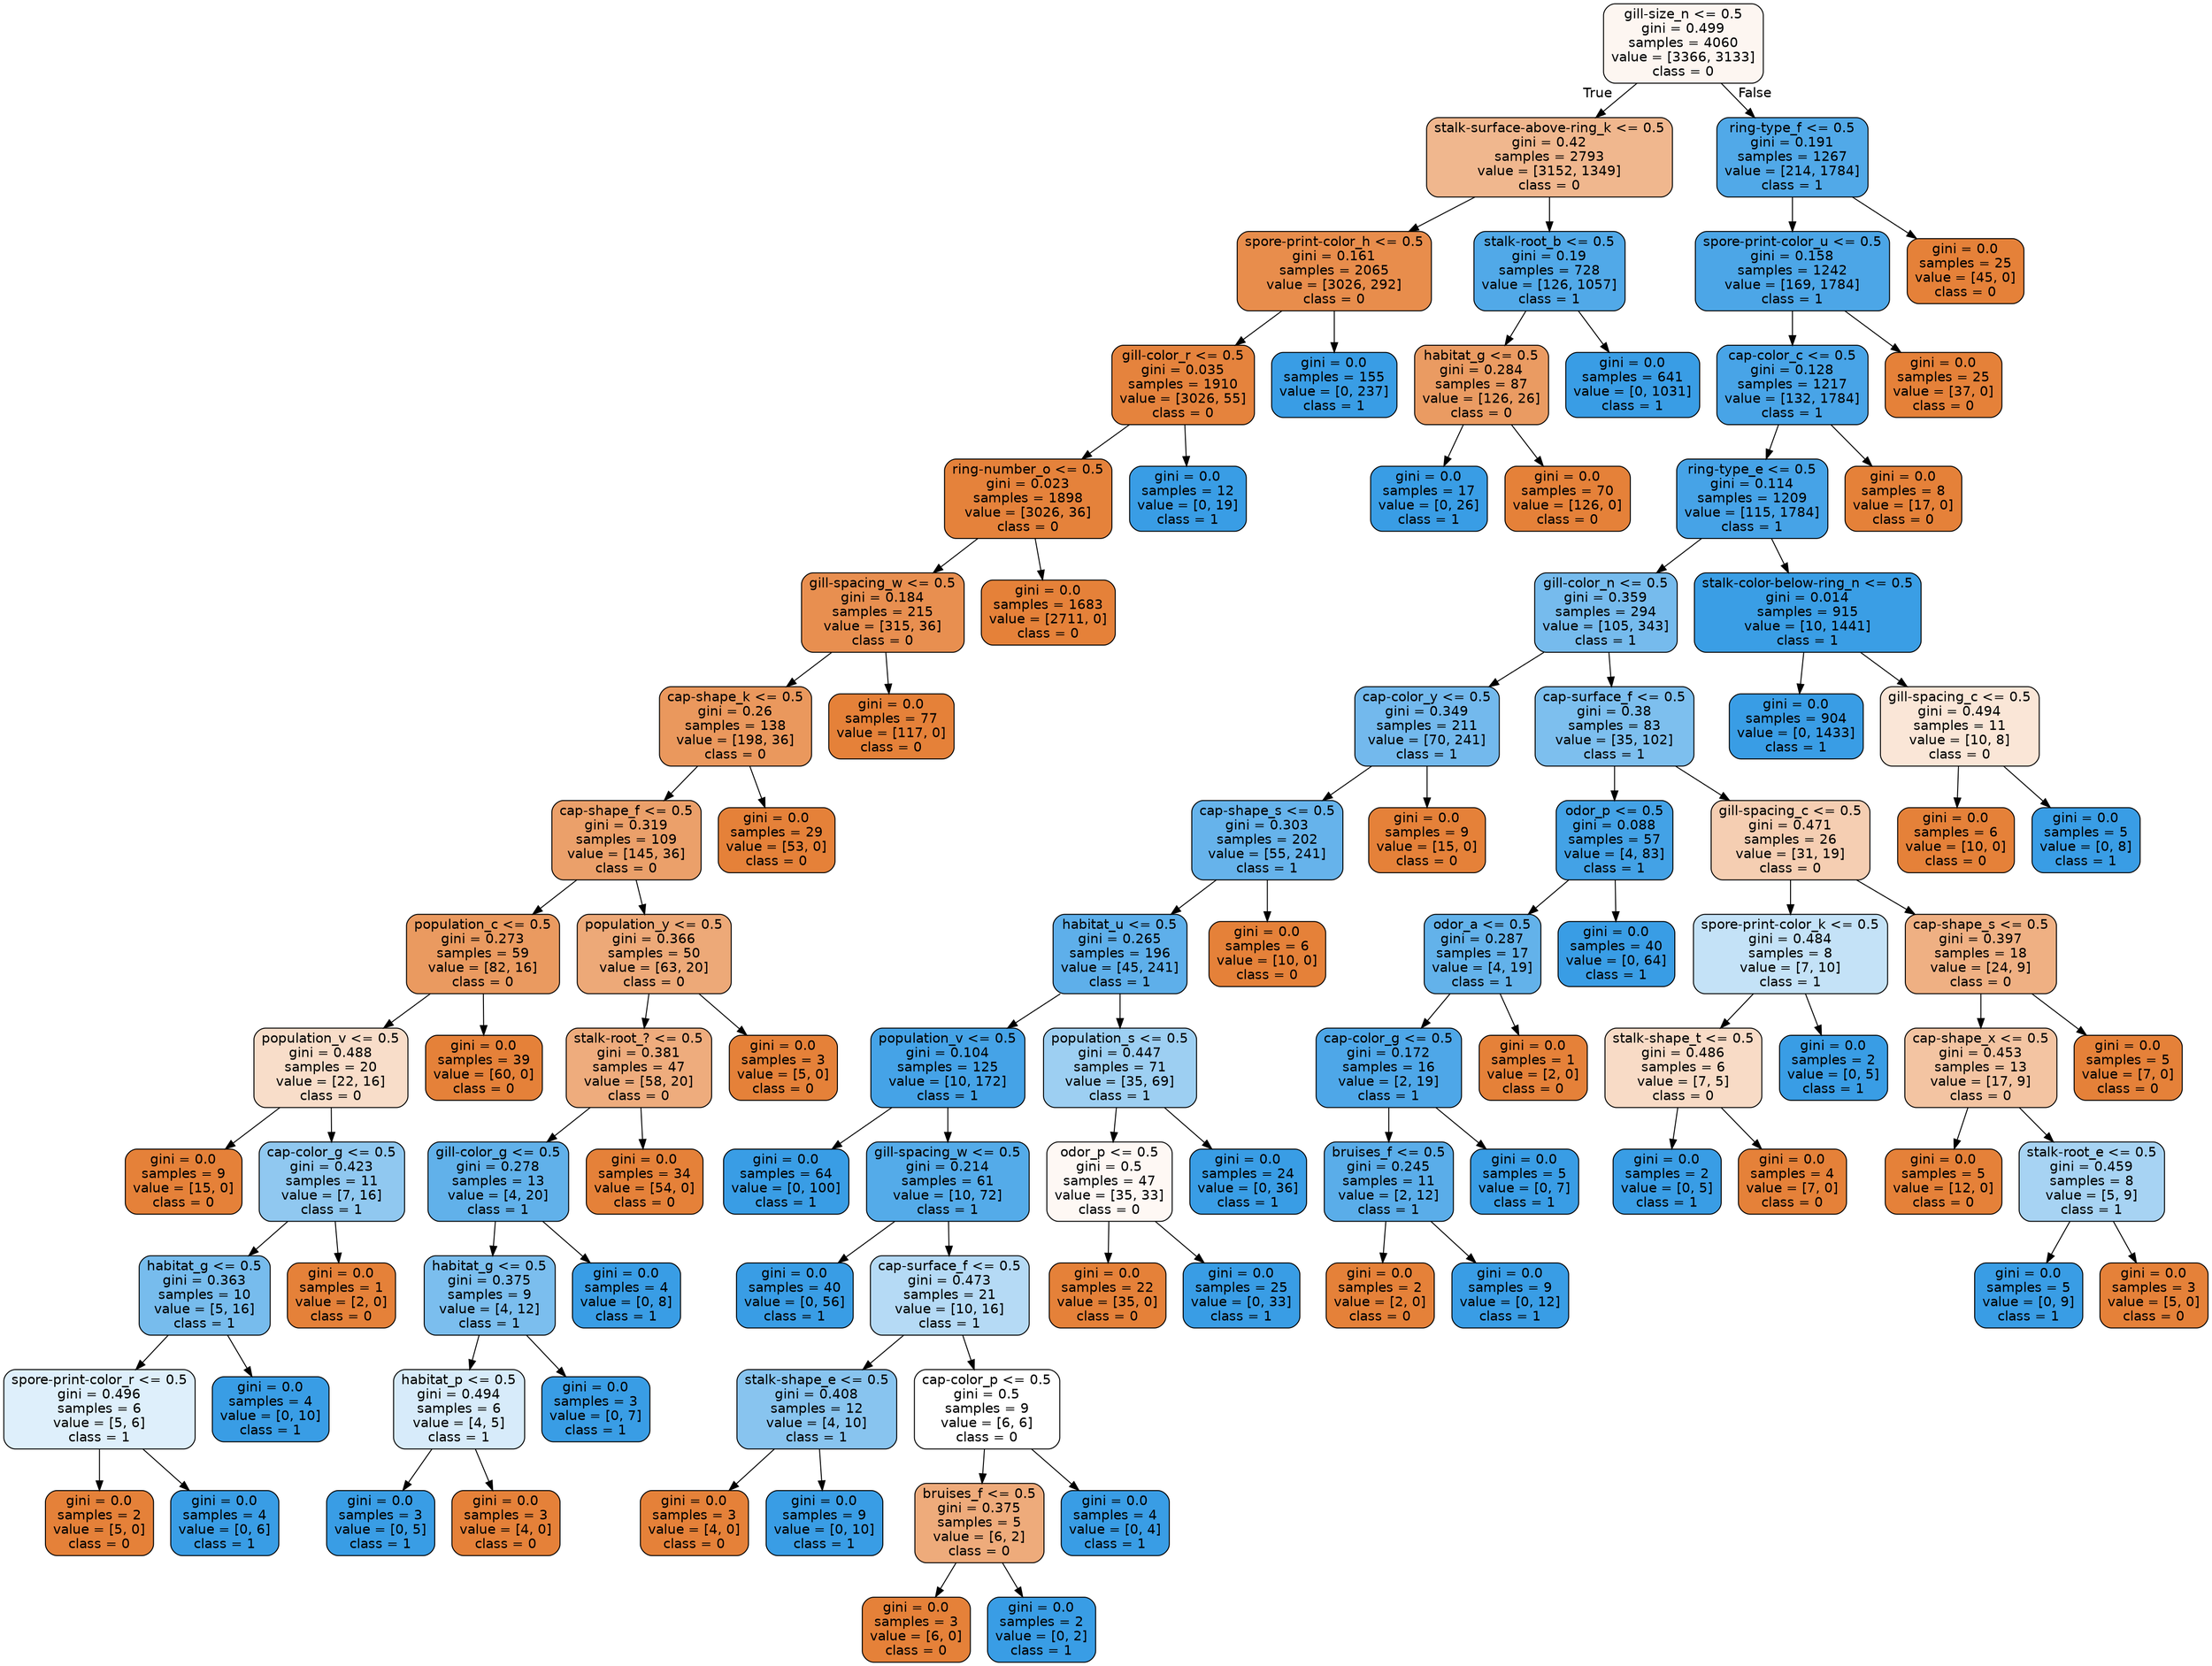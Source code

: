 digraph Tree {
node [shape=box, style="filled, rounded", color="black", fontname="helvetica"] ;
edge [fontname="helvetica"] ;
0 [label="gill-size_n <= 0.5\ngini = 0.499\nsamples = 4060\nvalue = [3366, 3133]\nclass = 0", fillcolor="#fdf6f1"] ;
1 [label="stalk-surface-above-ring_k <= 0.5\ngini = 0.42\nsamples = 2793\nvalue = [3152, 1349]\nclass = 0", fillcolor="#f0b78e"] ;
0 -> 1 [labeldistance=2.5, labelangle=45, headlabel="True"] ;
2 [label="spore-print-color_h <= 0.5\ngini = 0.161\nsamples = 2065\nvalue = [3026, 292]\nclass = 0", fillcolor="#e88d4c"] ;
1 -> 2 ;
3 [label="gill-color_r <= 0.5\ngini = 0.035\nsamples = 1910\nvalue = [3026, 55]\nclass = 0", fillcolor="#e5833d"] ;
2 -> 3 ;
4 [label="ring-number_o <= 0.5\ngini = 0.023\nsamples = 1898\nvalue = [3026, 36]\nclass = 0", fillcolor="#e5823b"] ;
3 -> 4 ;
5 [label="gill-spacing_w <= 0.5\ngini = 0.184\nsamples = 215\nvalue = [315, 36]\nclass = 0", fillcolor="#e88f50"] ;
4 -> 5 ;
6 [label="cap-shape_k <= 0.5\ngini = 0.26\nsamples = 138\nvalue = [198, 36]\nclass = 0", fillcolor="#ea985d"] ;
5 -> 6 ;
7 [label="cap-shape_f <= 0.5\ngini = 0.319\nsamples = 109\nvalue = [145, 36]\nclass = 0", fillcolor="#eba06a"] ;
6 -> 7 ;
8 [label="population_c <= 0.5\ngini = 0.273\nsamples = 59\nvalue = [82, 16]\nclass = 0", fillcolor="#ea9a60"] ;
7 -> 8 ;
9 [label="population_v <= 0.5\ngini = 0.488\nsamples = 20\nvalue = [22, 16]\nclass = 0", fillcolor="#f8ddc9"] ;
8 -> 9 ;
10 [label="gini = 0.0\nsamples = 9\nvalue = [15, 0]\nclass = 0", fillcolor="#e58139"] ;
9 -> 10 ;
11 [label="cap-color_g <= 0.5\ngini = 0.423\nsamples = 11\nvalue = [7, 16]\nclass = 1", fillcolor="#90c8f0"] ;
9 -> 11 ;
12 [label="habitat_g <= 0.5\ngini = 0.363\nsamples = 10\nvalue = [5, 16]\nclass = 1", fillcolor="#77bced"] ;
11 -> 12 ;
13 [label="spore-print-color_r <= 0.5\ngini = 0.496\nsamples = 6\nvalue = [5, 6]\nclass = 1", fillcolor="#deeffb"] ;
12 -> 13 ;
14 [label="gini = 0.0\nsamples = 2\nvalue = [5, 0]\nclass = 0", fillcolor="#e58139"] ;
13 -> 14 ;
15 [label="gini = 0.0\nsamples = 4\nvalue = [0, 6]\nclass = 1", fillcolor="#399de5"] ;
13 -> 15 ;
16 [label="gini = 0.0\nsamples = 4\nvalue = [0, 10]\nclass = 1", fillcolor="#399de5"] ;
12 -> 16 ;
17 [label="gini = 0.0\nsamples = 1\nvalue = [2, 0]\nclass = 0", fillcolor="#e58139"] ;
11 -> 17 ;
18 [label="gini = 0.0\nsamples = 39\nvalue = [60, 0]\nclass = 0", fillcolor="#e58139"] ;
8 -> 18 ;
19 [label="population_y <= 0.5\ngini = 0.366\nsamples = 50\nvalue = [63, 20]\nclass = 0", fillcolor="#eda978"] ;
7 -> 19 ;
20 [label="stalk-root_? <= 0.5\ngini = 0.381\nsamples = 47\nvalue = [58, 20]\nclass = 0", fillcolor="#eeac7d"] ;
19 -> 20 ;
21 [label="gill-color_g <= 0.5\ngini = 0.278\nsamples = 13\nvalue = [4, 20]\nclass = 1", fillcolor="#61b1ea"] ;
20 -> 21 ;
22 [label="habitat_g <= 0.5\ngini = 0.375\nsamples = 9\nvalue = [4, 12]\nclass = 1", fillcolor="#7bbeee"] ;
21 -> 22 ;
23 [label="habitat_p <= 0.5\ngini = 0.494\nsamples = 6\nvalue = [4, 5]\nclass = 1", fillcolor="#d7ebfa"] ;
22 -> 23 ;
24 [label="gini = 0.0\nsamples = 3\nvalue = [0, 5]\nclass = 1", fillcolor="#399de5"] ;
23 -> 24 ;
25 [label="gini = 0.0\nsamples = 3\nvalue = [4, 0]\nclass = 0", fillcolor="#e58139"] ;
23 -> 25 ;
26 [label="gini = 0.0\nsamples = 3\nvalue = [0, 7]\nclass = 1", fillcolor="#399de5"] ;
22 -> 26 ;
27 [label="gini = 0.0\nsamples = 4\nvalue = [0, 8]\nclass = 1", fillcolor="#399de5"] ;
21 -> 27 ;
28 [label="gini = 0.0\nsamples = 34\nvalue = [54, 0]\nclass = 0", fillcolor="#e58139"] ;
20 -> 28 ;
29 [label="gini = 0.0\nsamples = 3\nvalue = [5, 0]\nclass = 0", fillcolor="#e58139"] ;
19 -> 29 ;
30 [label="gini = 0.0\nsamples = 29\nvalue = [53, 0]\nclass = 0", fillcolor="#e58139"] ;
6 -> 30 ;
31 [label="gini = 0.0\nsamples = 77\nvalue = [117, 0]\nclass = 0", fillcolor="#e58139"] ;
5 -> 31 ;
32 [label="gini = 0.0\nsamples = 1683\nvalue = [2711, 0]\nclass = 0", fillcolor="#e58139"] ;
4 -> 32 ;
33 [label="gini = 0.0\nsamples = 12\nvalue = [0, 19]\nclass = 1", fillcolor="#399de5"] ;
3 -> 33 ;
34 [label="gini = 0.0\nsamples = 155\nvalue = [0, 237]\nclass = 1", fillcolor="#399de5"] ;
2 -> 34 ;
35 [label="stalk-root_b <= 0.5\ngini = 0.19\nsamples = 728\nvalue = [126, 1057]\nclass = 1", fillcolor="#51a9e8"] ;
1 -> 35 ;
36 [label="habitat_g <= 0.5\ngini = 0.284\nsamples = 87\nvalue = [126, 26]\nclass = 0", fillcolor="#ea9b62"] ;
35 -> 36 ;
37 [label="gini = 0.0\nsamples = 17\nvalue = [0, 26]\nclass = 1", fillcolor="#399de5"] ;
36 -> 37 ;
38 [label="gini = 0.0\nsamples = 70\nvalue = [126, 0]\nclass = 0", fillcolor="#e58139"] ;
36 -> 38 ;
39 [label="gini = 0.0\nsamples = 641\nvalue = [0, 1031]\nclass = 1", fillcolor="#399de5"] ;
35 -> 39 ;
40 [label="ring-type_f <= 0.5\ngini = 0.191\nsamples = 1267\nvalue = [214, 1784]\nclass = 1", fillcolor="#51a9e8"] ;
0 -> 40 [labeldistance=2.5, labelangle=-45, headlabel="False"] ;
41 [label="spore-print-color_u <= 0.5\ngini = 0.158\nsamples = 1242\nvalue = [169, 1784]\nclass = 1", fillcolor="#4ca6e7"] ;
40 -> 41 ;
42 [label="cap-color_c <= 0.5\ngini = 0.128\nsamples = 1217\nvalue = [132, 1784]\nclass = 1", fillcolor="#48a4e7"] ;
41 -> 42 ;
43 [label="ring-type_e <= 0.5\ngini = 0.114\nsamples = 1209\nvalue = [115, 1784]\nclass = 1", fillcolor="#46a3e7"] ;
42 -> 43 ;
44 [label="gill-color_n <= 0.5\ngini = 0.359\nsamples = 294\nvalue = [105, 343]\nclass = 1", fillcolor="#76bbed"] ;
43 -> 44 ;
45 [label="cap-color_y <= 0.5\ngini = 0.349\nsamples = 211\nvalue = [70, 241]\nclass = 1", fillcolor="#73b9ed"] ;
44 -> 45 ;
46 [label="cap-shape_s <= 0.5\ngini = 0.303\nsamples = 202\nvalue = [55, 241]\nclass = 1", fillcolor="#66b3eb"] ;
45 -> 46 ;
47 [label="habitat_u <= 0.5\ngini = 0.265\nsamples = 196\nvalue = [45, 241]\nclass = 1", fillcolor="#5eafea"] ;
46 -> 47 ;
48 [label="population_v <= 0.5\ngini = 0.104\nsamples = 125\nvalue = [10, 172]\nclass = 1", fillcolor="#45a3e7"] ;
47 -> 48 ;
49 [label="gini = 0.0\nsamples = 64\nvalue = [0, 100]\nclass = 1", fillcolor="#399de5"] ;
48 -> 49 ;
50 [label="gill-spacing_w <= 0.5\ngini = 0.214\nsamples = 61\nvalue = [10, 72]\nclass = 1", fillcolor="#54abe9"] ;
48 -> 50 ;
51 [label="gini = 0.0\nsamples = 40\nvalue = [0, 56]\nclass = 1", fillcolor="#399de5"] ;
50 -> 51 ;
52 [label="cap-surface_f <= 0.5\ngini = 0.473\nsamples = 21\nvalue = [10, 16]\nclass = 1", fillcolor="#b5daf5"] ;
50 -> 52 ;
53 [label="stalk-shape_e <= 0.5\ngini = 0.408\nsamples = 12\nvalue = [4, 10]\nclass = 1", fillcolor="#88c4ef"] ;
52 -> 53 ;
54 [label="gini = 0.0\nsamples = 3\nvalue = [4, 0]\nclass = 0", fillcolor="#e58139"] ;
53 -> 54 ;
55 [label="gini = 0.0\nsamples = 9\nvalue = [0, 10]\nclass = 1", fillcolor="#399de5"] ;
53 -> 55 ;
56 [label="cap-color_p <= 0.5\ngini = 0.5\nsamples = 9\nvalue = [6, 6]\nclass = 0", fillcolor="#ffffff"] ;
52 -> 56 ;
57 [label="bruises_f <= 0.5\ngini = 0.375\nsamples = 5\nvalue = [6, 2]\nclass = 0", fillcolor="#eeab7b"] ;
56 -> 57 ;
58 [label="gini = 0.0\nsamples = 3\nvalue = [6, 0]\nclass = 0", fillcolor="#e58139"] ;
57 -> 58 ;
59 [label="gini = 0.0\nsamples = 2\nvalue = [0, 2]\nclass = 1", fillcolor="#399de5"] ;
57 -> 59 ;
60 [label="gini = 0.0\nsamples = 4\nvalue = [0, 4]\nclass = 1", fillcolor="#399de5"] ;
56 -> 60 ;
61 [label="population_s <= 0.5\ngini = 0.447\nsamples = 71\nvalue = [35, 69]\nclass = 1", fillcolor="#9dcff2"] ;
47 -> 61 ;
62 [label="odor_p <= 0.5\ngini = 0.5\nsamples = 47\nvalue = [35, 33]\nclass = 0", fillcolor="#fef8f4"] ;
61 -> 62 ;
63 [label="gini = 0.0\nsamples = 22\nvalue = [35, 0]\nclass = 0", fillcolor="#e58139"] ;
62 -> 63 ;
64 [label="gini = 0.0\nsamples = 25\nvalue = [0, 33]\nclass = 1", fillcolor="#399de5"] ;
62 -> 64 ;
65 [label="gini = 0.0\nsamples = 24\nvalue = [0, 36]\nclass = 1", fillcolor="#399de5"] ;
61 -> 65 ;
66 [label="gini = 0.0\nsamples = 6\nvalue = [10, 0]\nclass = 0", fillcolor="#e58139"] ;
46 -> 66 ;
67 [label="gini = 0.0\nsamples = 9\nvalue = [15, 0]\nclass = 0", fillcolor="#e58139"] ;
45 -> 67 ;
68 [label="cap-surface_f <= 0.5\ngini = 0.38\nsamples = 83\nvalue = [35, 102]\nclass = 1", fillcolor="#7dbfee"] ;
44 -> 68 ;
69 [label="odor_p <= 0.5\ngini = 0.088\nsamples = 57\nvalue = [4, 83]\nclass = 1", fillcolor="#43a2e6"] ;
68 -> 69 ;
70 [label="odor_a <= 0.5\ngini = 0.287\nsamples = 17\nvalue = [4, 19]\nclass = 1", fillcolor="#63b2ea"] ;
69 -> 70 ;
71 [label="cap-color_g <= 0.5\ngini = 0.172\nsamples = 16\nvalue = [2, 19]\nclass = 1", fillcolor="#4ea7e8"] ;
70 -> 71 ;
72 [label="bruises_f <= 0.5\ngini = 0.245\nsamples = 11\nvalue = [2, 12]\nclass = 1", fillcolor="#5aade9"] ;
71 -> 72 ;
73 [label="gini = 0.0\nsamples = 2\nvalue = [2, 0]\nclass = 0", fillcolor="#e58139"] ;
72 -> 73 ;
74 [label="gini = 0.0\nsamples = 9\nvalue = [0, 12]\nclass = 1", fillcolor="#399de5"] ;
72 -> 74 ;
75 [label="gini = 0.0\nsamples = 5\nvalue = [0, 7]\nclass = 1", fillcolor="#399de5"] ;
71 -> 75 ;
76 [label="gini = 0.0\nsamples = 1\nvalue = [2, 0]\nclass = 0", fillcolor="#e58139"] ;
70 -> 76 ;
77 [label="gini = 0.0\nsamples = 40\nvalue = [0, 64]\nclass = 1", fillcolor="#399de5"] ;
69 -> 77 ;
78 [label="gill-spacing_c <= 0.5\ngini = 0.471\nsamples = 26\nvalue = [31, 19]\nclass = 0", fillcolor="#f5ceb2"] ;
68 -> 78 ;
79 [label="spore-print-color_k <= 0.5\ngini = 0.484\nsamples = 8\nvalue = [7, 10]\nclass = 1", fillcolor="#c4e2f7"] ;
78 -> 79 ;
80 [label="stalk-shape_t <= 0.5\ngini = 0.486\nsamples = 6\nvalue = [7, 5]\nclass = 0", fillcolor="#f8dbc6"] ;
79 -> 80 ;
81 [label="gini = 0.0\nsamples = 2\nvalue = [0, 5]\nclass = 1", fillcolor="#399de5"] ;
80 -> 81 ;
82 [label="gini = 0.0\nsamples = 4\nvalue = [7, 0]\nclass = 0", fillcolor="#e58139"] ;
80 -> 82 ;
83 [label="gini = 0.0\nsamples = 2\nvalue = [0, 5]\nclass = 1", fillcolor="#399de5"] ;
79 -> 83 ;
84 [label="cap-shape_s <= 0.5\ngini = 0.397\nsamples = 18\nvalue = [24, 9]\nclass = 0", fillcolor="#efb083"] ;
78 -> 84 ;
85 [label="cap-shape_x <= 0.5\ngini = 0.453\nsamples = 13\nvalue = [17, 9]\nclass = 0", fillcolor="#f3c4a2"] ;
84 -> 85 ;
86 [label="gini = 0.0\nsamples = 5\nvalue = [12, 0]\nclass = 0", fillcolor="#e58139"] ;
85 -> 86 ;
87 [label="stalk-root_e <= 0.5\ngini = 0.459\nsamples = 8\nvalue = [5, 9]\nclass = 1", fillcolor="#a7d3f3"] ;
85 -> 87 ;
88 [label="gini = 0.0\nsamples = 5\nvalue = [0, 9]\nclass = 1", fillcolor="#399de5"] ;
87 -> 88 ;
89 [label="gini = 0.0\nsamples = 3\nvalue = [5, 0]\nclass = 0", fillcolor="#e58139"] ;
87 -> 89 ;
90 [label="gini = 0.0\nsamples = 5\nvalue = [7, 0]\nclass = 0", fillcolor="#e58139"] ;
84 -> 90 ;
91 [label="stalk-color-below-ring_n <= 0.5\ngini = 0.014\nsamples = 915\nvalue = [10, 1441]\nclass = 1", fillcolor="#3a9ee5"] ;
43 -> 91 ;
92 [label="gini = 0.0\nsamples = 904\nvalue = [0, 1433]\nclass = 1", fillcolor="#399de5"] ;
91 -> 92 ;
93 [label="gill-spacing_c <= 0.5\ngini = 0.494\nsamples = 11\nvalue = [10, 8]\nclass = 0", fillcolor="#fae6d7"] ;
91 -> 93 ;
94 [label="gini = 0.0\nsamples = 6\nvalue = [10, 0]\nclass = 0", fillcolor="#e58139"] ;
93 -> 94 ;
95 [label="gini = 0.0\nsamples = 5\nvalue = [0, 8]\nclass = 1", fillcolor="#399de5"] ;
93 -> 95 ;
96 [label="gini = 0.0\nsamples = 8\nvalue = [17, 0]\nclass = 0", fillcolor="#e58139"] ;
42 -> 96 ;
97 [label="gini = 0.0\nsamples = 25\nvalue = [37, 0]\nclass = 0", fillcolor="#e58139"] ;
41 -> 97 ;
98 [label="gini = 0.0\nsamples = 25\nvalue = [45, 0]\nclass = 0", fillcolor="#e58139"] ;
40 -> 98 ;
}